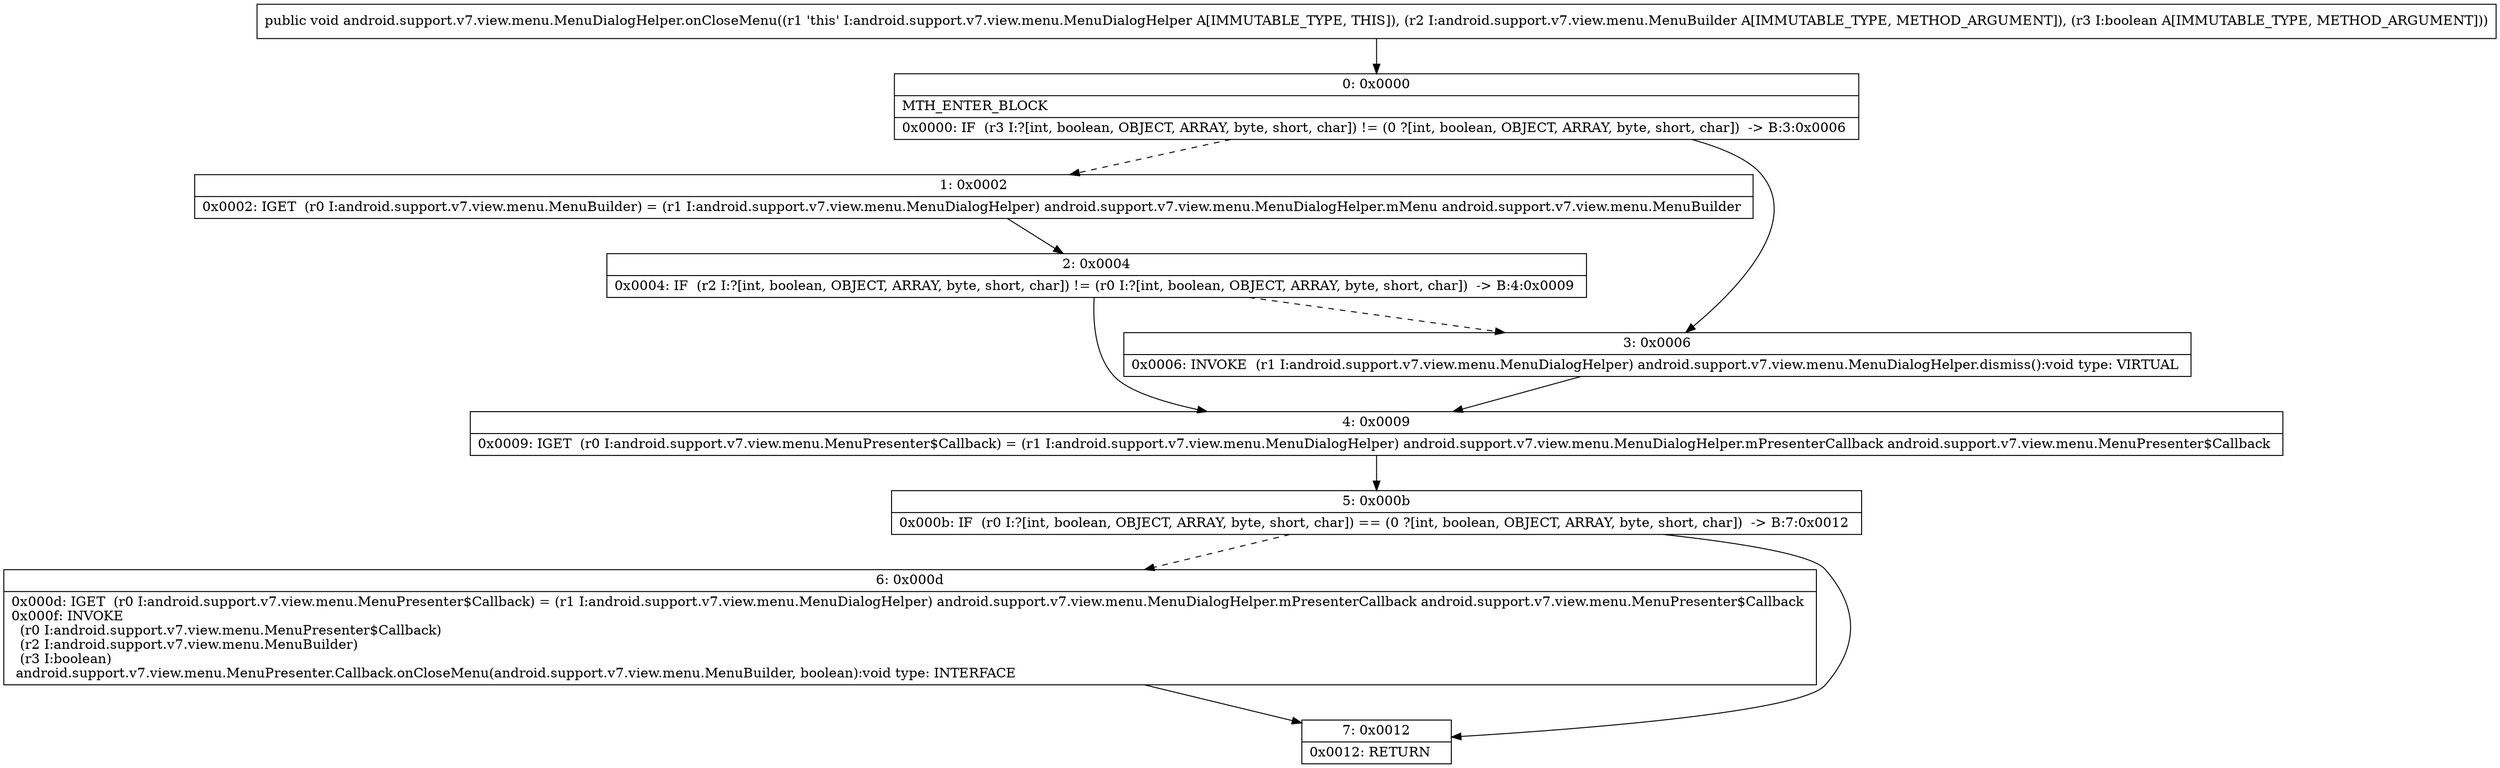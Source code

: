digraph "CFG forandroid.support.v7.view.menu.MenuDialogHelper.onCloseMenu(Landroid\/support\/v7\/view\/menu\/MenuBuilder;Z)V" {
Node_0 [shape=record,label="{0\:\ 0x0000|MTH_ENTER_BLOCK\l|0x0000: IF  (r3 I:?[int, boolean, OBJECT, ARRAY, byte, short, char]) != (0 ?[int, boolean, OBJECT, ARRAY, byte, short, char])  \-\> B:3:0x0006 \l}"];
Node_1 [shape=record,label="{1\:\ 0x0002|0x0002: IGET  (r0 I:android.support.v7.view.menu.MenuBuilder) = (r1 I:android.support.v7.view.menu.MenuDialogHelper) android.support.v7.view.menu.MenuDialogHelper.mMenu android.support.v7.view.menu.MenuBuilder \l}"];
Node_2 [shape=record,label="{2\:\ 0x0004|0x0004: IF  (r2 I:?[int, boolean, OBJECT, ARRAY, byte, short, char]) != (r0 I:?[int, boolean, OBJECT, ARRAY, byte, short, char])  \-\> B:4:0x0009 \l}"];
Node_3 [shape=record,label="{3\:\ 0x0006|0x0006: INVOKE  (r1 I:android.support.v7.view.menu.MenuDialogHelper) android.support.v7.view.menu.MenuDialogHelper.dismiss():void type: VIRTUAL \l}"];
Node_4 [shape=record,label="{4\:\ 0x0009|0x0009: IGET  (r0 I:android.support.v7.view.menu.MenuPresenter$Callback) = (r1 I:android.support.v7.view.menu.MenuDialogHelper) android.support.v7.view.menu.MenuDialogHelper.mPresenterCallback android.support.v7.view.menu.MenuPresenter$Callback \l}"];
Node_5 [shape=record,label="{5\:\ 0x000b|0x000b: IF  (r0 I:?[int, boolean, OBJECT, ARRAY, byte, short, char]) == (0 ?[int, boolean, OBJECT, ARRAY, byte, short, char])  \-\> B:7:0x0012 \l}"];
Node_6 [shape=record,label="{6\:\ 0x000d|0x000d: IGET  (r0 I:android.support.v7.view.menu.MenuPresenter$Callback) = (r1 I:android.support.v7.view.menu.MenuDialogHelper) android.support.v7.view.menu.MenuDialogHelper.mPresenterCallback android.support.v7.view.menu.MenuPresenter$Callback \l0x000f: INVOKE  \l  (r0 I:android.support.v7.view.menu.MenuPresenter$Callback)\l  (r2 I:android.support.v7.view.menu.MenuBuilder)\l  (r3 I:boolean)\l android.support.v7.view.menu.MenuPresenter.Callback.onCloseMenu(android.support.v7.view.menu.MenuBuilder, boolean):void type: INTERFACE \l}"];
Node_7 [shape=record,label="{7\:\ 0x0012|0x0012: RETURN   \l}"];
MethodNode[shape=record,label="{public void android.support.v7.view.menu.MenuDialogHelper.onCloseMenu((r1 'this' I:android.support.v7.view.menu.MenuDialogHelper A[IMMUTABLE_TYPE, THIS]), (r2 I:android.support.v7.view.menu.MenuBuilder A[IMMUTABLE_TYPE, METHOD_ARGUMENT]), (r3 I:boolean A[IMMUTABLE_TYPE, METHOD_ARGUMENT])) }"];
MethodNode -> Node_0;
Node_0 -> Node_1[style=dashed];
Node_0 -> Node_3;
Node_1 -> Node_2;
Node_2 -> Node_3[style=dashed];
Node_2 -> Node_4;
Node_3 -> Node_4;
Node_4 -> Node_5;
Node_5 -> Node_6[style=dashed];
Node_5 -> Node_7;
Node_6 -> Node_7;
}

